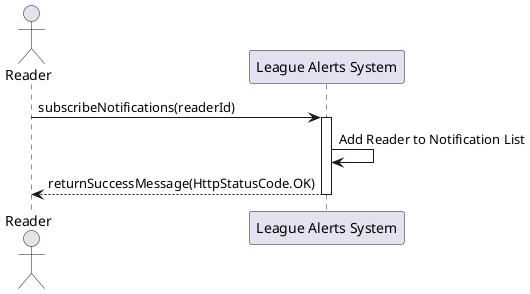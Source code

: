 @startuml
actor Reader
participant "League Alerts System" as LAS


Reader -> LAS: subscribeNotifications(readerId)
activate LAS
    LAS -> LAS: Add Reader to Notification List
    LAS --> Reader: returnSuccessMessage(HttpStatusCode.OK)

deactivate LAS
@enduml


